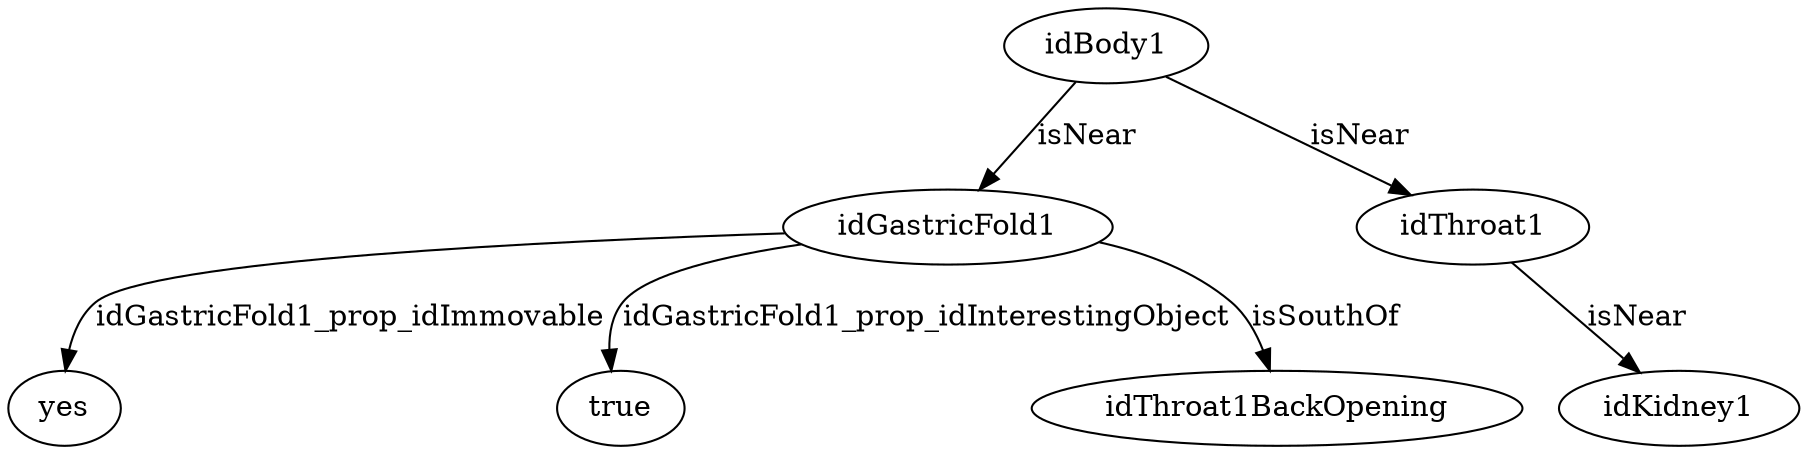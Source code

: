 strict digraph  {
idBody1 [node_type=entity_node, root=root];
idGastricFold1;
yes;
true;
idThroat1;
idKidney1;
idThroat1BackOpening;
idBody1 -> idThroat1  [edge_type=relationship, label=isNear];
idBody1 -> idGastricFold1  [edge_type=relationship, label=isNear];
idGastricFold1 -> yes  [edge_type=property, label=idGastricFold1_prop_idImmovable];
idGastricFold1 -> true  [edge_type=property, label=idGastricFold1_prop_idInterestingObject];
idGastricFold1 -> idThroat1BackOpening  [edge_type=relationship, label=isSouthOf];
idThroat1 -> idKidney1  [edge_type=relationship, label=isNear];
}
